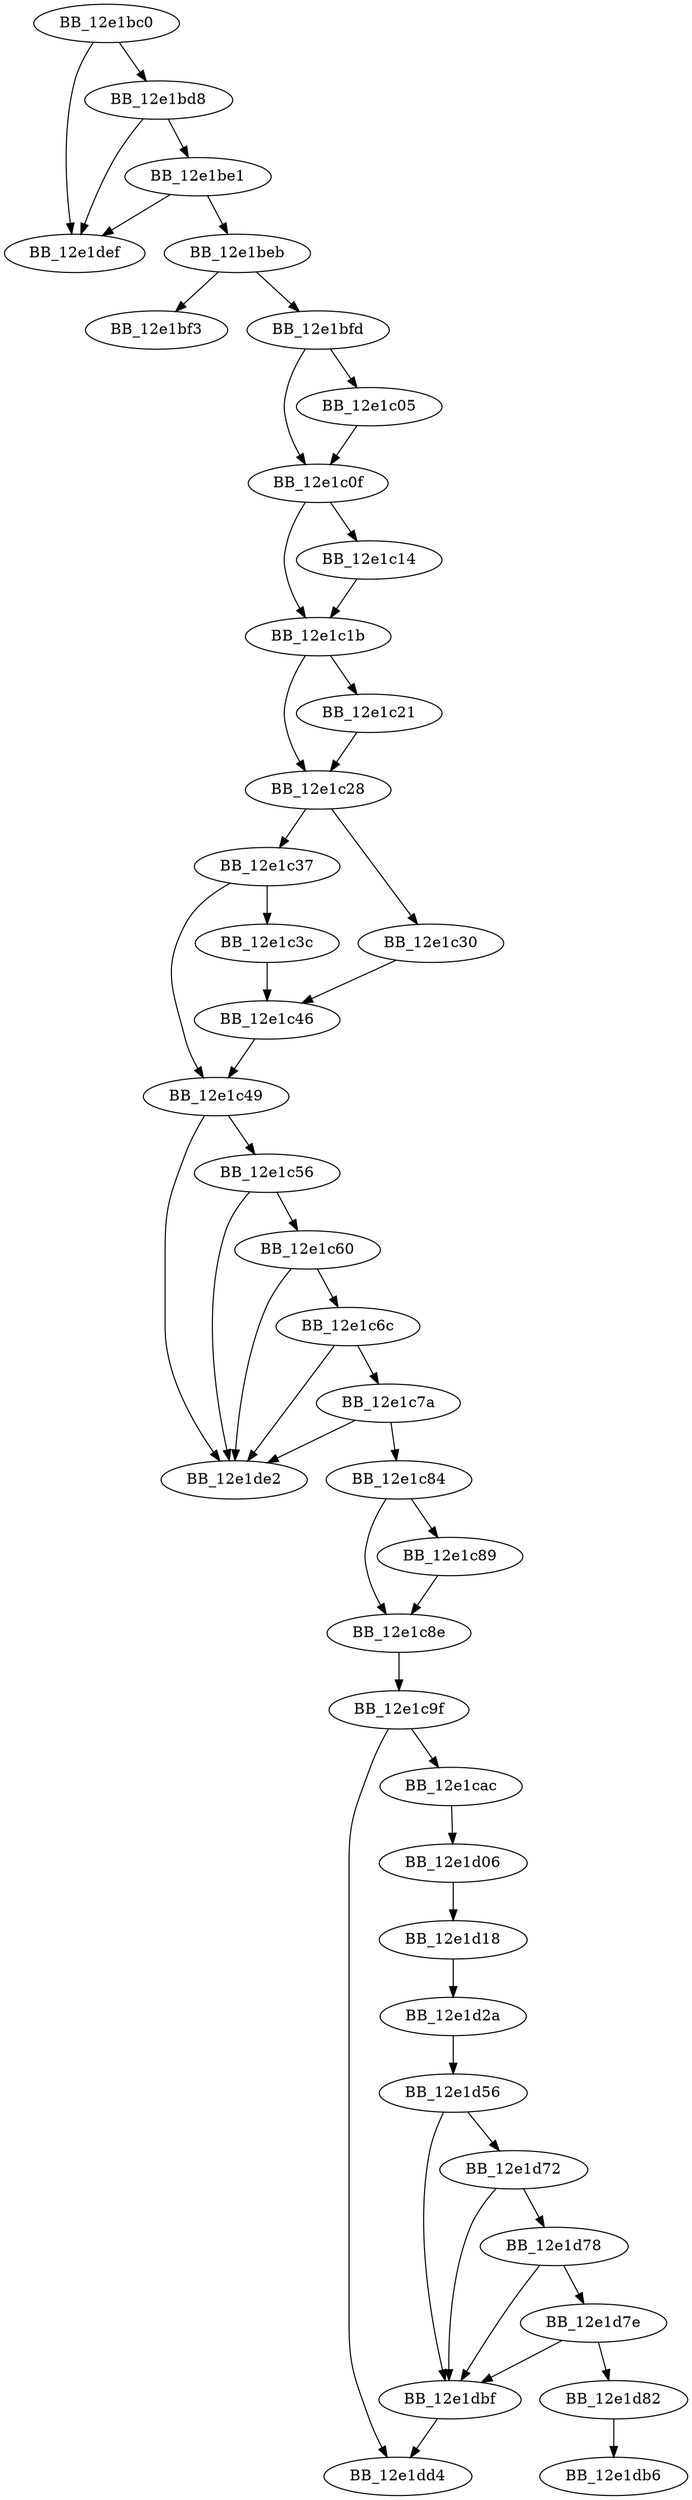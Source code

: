 DiGraph sub_12E1BC0{
BB_12e1bc0->BB_12e1bd8
BB_12e1bc0->BB_12e1def
BB_12e1bd8->BB_12e1be1
BB_12e1bd8->BB_12e1def
BB_12e1be1->BB_12e1beb
BB_12e1be1->BB_12e1def
BB_12e1beb->BB_12e1bf3
BB_12e1beb->BB_12e1bfd
BB_12e1bfd->BB_12e1c05
BB_12e1bfd->BB_12e1c0f
BB_12e1c05->BB_12e1c0f
BB_12e1c0f->BB_12e1c14
BB_12e1c0f->BB_12e1c1b
BB_12e1c14->BB_12e1c1b
BB_12e1c1b->BB_12e1c21
BB_12e1c1b->BB_12e1c28
BB_12e1c21->BB_12e1c28
BB_12e1c28->BB_12e1c30
BB_12e1c28->BB_12e1c37
BB_12e1c30->BB_12e1c46
BB_12e1c37->BB_12e1c3c
BB_12e1c37->BB_12e1c49
BB_12e1c3c->BB_12e1c46
BB_12e1c46->BB_12e1c49
BB_12e1c49->BB_12e1c56
BB_12e1c49->BB_12e1de2
BB_12e1c56->BB_12e1c60
BB_12e1c56->BB_12e1de2
BB_12e1c60->BB_12e1c6c
BB_12e1c60->BB_12e1de2
BB_12e1c6c->BB_12e1c7a
BB_12e1c6c->BB_12e1de2
BB_12e1c7a->BB_12e1c84
BB_12e1c7a->BB_12e1de2
BB_12e1c84->BB_12e1c89
BB_12e1c84->BB_12e1c8e
BB_12e1c89->BB_12e1c8e
BB_12e1c8e->BB_12e1c9f
BB_12e1c9f->BB_12e1cac
BB_12e1c9f->BB_12e1dd4
BB_12e1cac->BB_12e1d06
BB_12e1d06->BB_12e1d18
BB_12e1d18->BB_12e1d2a
BB_12e1d2a->BB_12e1d56
BB_12e1d56->BB_12e1d72
BB_12e1d56->BB_12e1dbf
BB_12e1d72->BB_12e1d78
BB_12e1d72->BB_12e1dbf
BB_12e1d78->BB_12e1d7e
BB_12e1d78->BB_12e1dbf
BB_12e1d7e->BB_12e1d82
BB_12e1d7e->BB_12e1dbf
BB_12e1d82->BB_12e1db6
BB_12e1dbf->BB_12e1dd4
}
